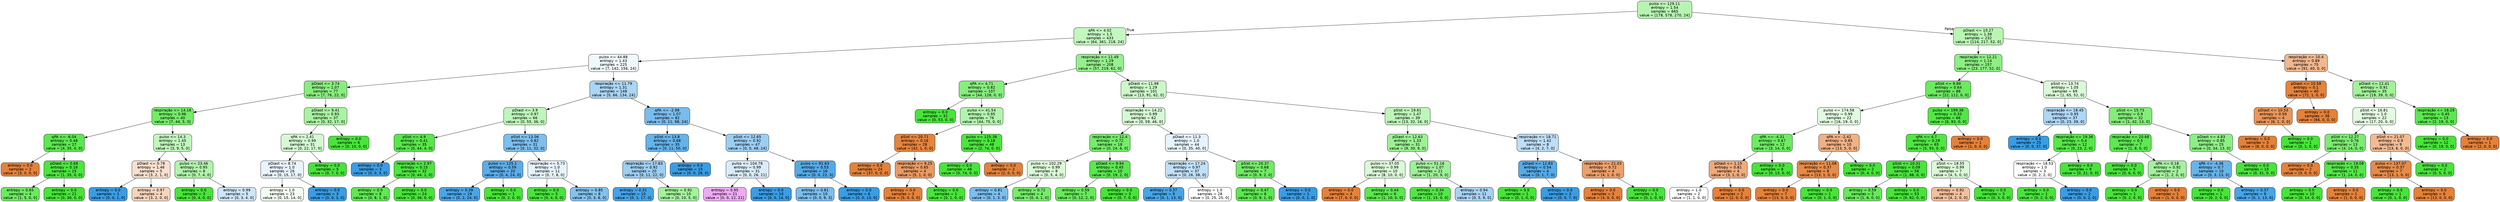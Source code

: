 digraph Tree {
node [shape=box, style="filled, rounded", color="black", fontname="helvetica"] ;
edge [fontname="helvetica"] ;
0 [label="pulso <= 129.11\nentropy = 1.54\nsamples = 665\nvalue = [178, 578, 270, 24]", fillcolor="#b6f5b1"] ;
1 [label="qPA <= 4.02\nentropy = 1.5\nsamples = 433\nvalue = [64, 361, 218, 24]", fillcolor="#c4f7c0"] ;
0 -> 1 [labeldistance=2.5, labelangle=45, headlabel="True"] ;
2 [label="pulso <= 44.88\nentropy = 1.43\nsamples = 225\nvalue = [7, 142, 156, 24]", fillcolor="#f0f8fd"] ;
1 -> 2 ;
3 [label="pDiast <= 3.74\nentropy = 1.07\nsamples = 77\nvalue = [7, 76, 22, 0]", fillcolor="#87ee7e"] ;
2 -> 3 ;
4 [label="respiração <= 14.16\nentropy = 0.96\nsamples = 40\nvalue = [7, 44, 5, 0]", fillcolor="#74eb69"] ;
3 -> 4 ;
5 [label="qPA <= -6.04\nentropy = 0.48\nsamples = 27\nvalue = [4, 35, 0, 0]", fillcolor="#5ce850"] ;
4 -> 5 ;
6 [label="entropy = 0.0\nsamples = 2\nvalue = [3, 0, 0, 0]", fillcolor="#e58139"] ;
5 -> 6 ;
7 [label="pDiast <= 0.68\nentropy = 0.18\nsamples = 25\nvalue = [1, 35, 0, 0]", fillcolor="#4ce63f"] ;
5 -> 7 ;
8 [label="entropy = 0.65\nsamples = 4\nvalue = [1, 5, 0, 0]", fillcolor="#6cea61"] ;
7 -> 8 ;
9 [label="entropy = 0.0\nsamples = 21\nvalue = [0, 30, 0, 0]", fillcolor="#47e539"] ;
7 -> 9 ;
10 [label="pulso <= 14.3\nentropy = 1.45\nsamples = 13\nvalue = [3, 9, 5, 0]", fillcolor="#c2f6bd"] ;
4 -> 10 ;
11 [label="pDiast <= 0.78\nentropy = 1.46\nsamples = 5\nvalue = [3, 2, 1, 0]", fillcolor="#f8e0ce"] ;
10 -> 11 ;
12 [label="entropy = 0.0\nsamples = 1\nvalue = [0, 0, 1, 0]", fillcolor="#399de5"] ;
11 -> 12 ;
13 [label="entropy = 0.97\nsamples = 4\nvalue = [3, 2, 0, 0]", fillcolor="#f6d5bd"] ;
11 -> 13 ;
14 [label="pulso <= 23.46\nentropy = 0.95\nsamples = 8\nvalue = [0, 7, 4, 0]", fillcolor="#b0f4aa"] ;
10 -> 14 ;
15 [label="entropy = 0.0\nsamples = 3\nvalue = [0, 4, 0, 0]", fillcolor="#47e539"] ;
14 -> 15 ;
16 [label="entropy = 0.99\nsamples = 5\nvalue = [0, 3, 4, 0]", fillcolor="#cee6f8"] ;
14 -> 16 ;
17 [label="pDiast <= 9.41\nentropy = 0.93\nsamples = 37\nvalue = [0, 32, 17, 0]", fillcolor="#a9f3a2"] ;
3 -> 17 ;
18 [label="qPA <= 2.41\nentropy = 0.99\nsamples = 31\nvalue = [0, 22, 17, 0]", fillcolor="#d5f9d2"] ;
17 -> 18 ;
19 [label="pDiast <= 8.74\nentropy = 1.0\nsamples = 26\nvalue = [0, 15, 17, 0]", fillcolor="#e8f3fc"] ;
18 -> 19 ;
20 [label="entropy = 1.0\nsamples = 23\nvalue = [0, 15, 14, 0]", fillcolor="#f3fdf2"] ;
19 -> 20 ;
21 [label="entropy = 0.0\nsamples = 3\nvalue = [0, 0, 3, 0]", fillcolor="#399de5"] ;
19 -> 21 ;
22 [label="entropy = 0.0\nsamples = 5\nvalue = [0, 7, 0, 0]", fillcolor="#47e539"] ;
18 -> 22 ;
23 [label="entropy = 0.0\nsamples = 6\nvalue = [0, 10, 0, 0]", fillcolor="#47e539"] ;
17 -> 23 ;
24 [label="respiração <= 11.79\nentropy = 1.31\nsamples = 148\nvalue = [0, 66, 134, 24]", fillcolor="#aad5f4"] ;
2 -> 24 ;
25 [label="pDiast <= 3.9\nentropy = 0.97\nsamples = 66\nvalue = [0, 55, 36, 0]", fillcolor="#bff6bb"] ;
24 -> 25 ;
26 [label="pSist <= 4.9\nentropy = 0.41\nsamples = 35\nvalue = [0, 44, 4, 0]", fillcolor="#58e74b"] ;
25 -> 26 ;
27 [label="entropy = 0.0\nsamples = 3\nvalue = [0, 0, 3, 0]", fillcolor="#399de5"] ;
26 -> 27 ;
28 [label="respiração <= 2.97\nentropy = 0.15\nsamples = 32\nvalue = [0, 44, 1, 0]", fillcolor="#4be63d"] ;
26 -> 28 ;
29 [label="entropy = 0.5\nsamples = 8\nvalue = [0, 8, 1, 0]", fillcolor="#5ee852"] ;
28 -> 29 ;
30 [label="entropy = 0.0\nsamples = 24\nvalue = [0, 36, 0, 0]", fillcolor="#47e539"] ;
28 -> 30 ;
31 [label="pSist <= 13.06\nentropy = 0.82\nsamples = 31\nvalue = [0, 11, 32, 0]", fillcolor="#7dbfee"] ;
25 -> 31 ;
32 [label="pulso <= 125.1\nentropy = 0.59\nsamples = 20\nvalue = [0, 4, 24, 0]", fillcolor="#5aade9"] ;
31 -> 32 ;
33 [label="entropy = 0.39\nsamples = 19\nvalue = [0, 2, 24, 0]", fillcolor="#49a5e7"] ;
32 -> 33 ;
34 [label="entropy = 0.0\nsamples = 1\nvalue = [0, 2, 0, 0]", fillcolor="#47e539"] ;
32 -> 34 ;
35 [label="respiração <= 5.73\nentropy = 1.0\nsamples = 11\nvalue = [0, 7, 8, 0]", fillcolor="#e6f3fc"] ;
31 -> 35 ;
36 [label="entropy = 0.0\nsamples = 3\nvalue = [0, 4, 0, 0]", fillcolor="#47e539"] ;
35 -> 36 ;
37 [label="entropy = 0.85\nsamples = 8\nvalue = [0, 3, 8, 0]", fillcolor="#83c2ef"] ;
35 -> 37 ;
38 [label="qPA <= -2.98\nentropy = 1.07\nsamples = 82\nvalue = [0, 11, 98, 24]", fillcolor="#79bced"] ;
24 -> 38 ;
39 [label="pSist <= 13.8\nentropy = 0.68\nsamples = 35\nvalue = [0, 11, 50, 0]", fillcolor="#65b3eb"] ;
38 -> 39 ;
40 [label="respiração <= 17.83\nentropy = 0.92\nsamples = 20\nvalue = [0, 11, 22, 0]", fillcolor="#9ccef2"] ;
39 -> 40 ;
41 [label="entropy = 0.31\nsamples = 10\nvalue = [0, 1, 17, 0]", fillcolor="#45a3e7"] ;
40 -> 41 ;
42 [label="entropy = 0.92\nsamples = 10\nvalue = [0, 10, 5, 0]", fillcolor="#a3f29c"] ;
40 -> 42 ;
43 [label="entropy = 0.0\nsamples = 15\nvalue = [0, 0, 28, 0]", fillcolor="#399de5"] ;
39 -> 43 ;
44 [label="pSist <= 12.65\nentropy = 0.92\nsamples = 47\nvalue = [0, 0, 48, 24]", fillcolor="#9ccef2"] ;
38 -> 44 ;
45 [label="pulso <= 104.78\nentropy = 0.99\nsamples = 31\nvalue = [0, 0, 26, 21]", fillcolor="#d9ecfa"] ;
44 -> 45 ;
46 [label="entropy = 0.95\nsamples = 21\nvalue = [0, 0, 12, 21]", fillcolor="#eeaaf4"] ;
45 -> 46 ;
47 [label="entropy = 0.0\nsamples = 10\nvalue = [0, 0, 14, 0]", fillcolor="#399de5"] ;
45 -> 47 ;
48 [label="pulso <= 91.63\nentropy = 0.53\nsamples = 16\nvalue = [0, 0, 22, 3]", fillcolor="#54aae9"] ;
44 -> 48 ;
49 [label="entropy = 0.81\nsamples = 10\nvalue = [0, 0, 9, 3]", fillcolor="#7bbeee"] ;
48 -> 49 ;
50 [label="entropy = 0.0\nsamples = 6\nvalue = [0, 0, 13, 0]", fillcolor="#399de5"] ;
48 -> 50 ;
51 [label="respiração <= 11.49\nentropy = 1.29\nsamples = 208\nvalue = [57, 219, 62, 0]", fillcolor="#96f08e"] ;
1 -> 51 ;
52 [label="qPA <= 4.71\nentropy = 0.82\nsamples = 107\nvalue = [44, 128, 0, 0]", fillcolor="#86ee7d"] ;
51 -> 52 ;
53 [label="entropy = 0.0\nsamples = 31\nvalue = [0, 53, 0, 0]", fillcolor="#47e539"] ;
52 -> 53 ;
54 [label="pulso <= 41.54\nentropy = 0.95\nsamples = 76\nvalue = [44, 75, 0, 0]", fillcolor="#b3f4ad"] ;
52 -> 54 ;
55 [label="pSist <= 20.71\nentropy = 0.16\nsamples = 28\nvalue = [42, 1, 0, 0]", fillcolor="#e6843e"] ;
54 -> 55 ;
56 [label="entropy = 0.0\nsamples = 24\nvalue = [37, 0, 0, 0]", fillcolor="#e58139"] ;
55 -> 56 ;
57 [label="respiração <= 9.25\nentropy = 0.65\nsamples = 4\nvalue = [5, 1, 0, 0]", fillcolor="#ea9a61"] ;
55 -> 57 ;
58 [label="entropy = 0.0\nsamples = 3\nvalue = [5, 0, 0, 0]", fillcolor="#e58139"] ;
57 -> 58 ;
59 [label="entropy = 0.0\nsamples = 1\nvalue = [0, 1, 0, 0]", fillcolor="#47e539"] ;
57 -> 59 ;
60 [label="pulso <= 125.38\nentropy = 0.18\nsamples = 48\nvalue = [2, 74, 0, 0]", fillcolor="#4ce63e"] ;
54 -> 60 ;
61 [label="entropy = 0.0\nsamples = 46\nvalue = [0, 74, 0, 0]", fillcolor="#47e539"] ;
60 -> 61 ;
62 [label="entropy = 0.0\nsamples = 2\nvalue = [2, 0, 0, 0]", fillcolor="#e58139"] ;
60 -> 62 ;
63 [label="pDiast <= 11.98\nentropy = 1.29\nsamples = 101\nvalue = [13, 91, 62, 0]", fillcolor="#ccf8c8"] ;
51 -> 63 ;
64 [label="respiração <= 14.22\nentropy = 0.99\nsamples = 62\nvalue = [0, 59, 46, 0]", fillcolor="#d6f9d3"] ;
63 -> 64 ;
65 [label="respiração <= 12.4\nentropy = 0.72\nsamples = 18\nvalue = [0, 24, 6, 0]", fillcolor="#75ec6a"] ;
64 -> 65 ;
66 [label="pulso <= 102.29\nentropy = 0.99\nsamples = 8\nvalue = [0, 5, 4, 0]", fillcolor="#dafad7"] ;
65 -> 66 ;
67 [label="entropy = 0.81\nsamples = 4\nvalue = [0, 1, 3, 0]", fillcolor="#7bbeee"] ;
66 -> 67 ;
68 [label="entropy = 0.72\nsamples = 4\nvalue = [0, 4, 1, 0]", fillcolor="#75ec6a"] ;
66 -> 68 ;
69 [label="pDiast <= 9.94\nentropy = 0.45\nsamples = 10\nvalue = [0, 19, 2, 0]", fillcolor="#5ae84e"] ;
65 -> 69 ;
70 [label="entropy = 0.59\nsamples = 7\nvalue = [0, 12, 2, 0]", fillcolor="#66e95a"] ;
69 -> 70 ;
71 [label="entropy = 0.0\nsamples = 3\nvalue = [0, 7, 0, 0]", fillcolor="#47e539"] ;
69 -> 71 ;
72 [label="pDiast <= 11.3\nentropy = 1.0\nsamples = 44\nvalue = [0, 35, 40, 0]", fillcolor="#e6f3fc"] ;
64 -> 72 ;
73 [label="respiração <= 17.24\nentropy = 0.97\nsamples = 37\nvalue = [0, 26, 38, 0]", fillcolor="#c0e0f7"] ;
72 -> 73 ;
74 [label="entropy = 0.37\nsamples = 9\nvalue = [0, 1, 13, 0]", fillcolor="#48a5e7"] ;
73 -> 74 ;
75 [label="entropy = 1.0\nsamples = 28\nvalue = [0, 25, 25, 0]", fillcolor="#ffffff"] ;
73 -> 75 ;
76 [label="pSist <= 20.37\nentropy = 0.68\nsamples = 7\nvalue = [0, 9, 2, 0]", fillcolor="#70eb65"] ;
72 -> 76 ;
77 [label="entropy = 0.47\nsamples = 6\nvalue = [0, 9, 1, 0]", fillcolor="#5be84f"] ;
76 -> 77 ;
78 [label="entropy = 0.0\nsamples = 1\nvalue = [0, 0, 1, 0]", fillcolor="#399de5"] ;
76 -> 78 ;
79 [label="pSist <= 19.61\nentropy = 1.47\nsamples = 39\nvalue = [13, 32, 16, 0]", fillcolor="#bef6b9"] ;
63 -> 79 ;
80 [label="pDiast <= 12.63\nentropy = 1.33\nsamples = 31\nvalue = [9, 30, 9, 0]", fillcolor="#9cf194"] ;
79 -> 80 ;
81 [label="pulso <= 37.05\nentropy = 0.99\nsamples = 10\nvalue = [8, 10, 0, 0]", fillcolor="#dafad7"] ;
80 -> 81 ;
82 [label="entropy = 0.0\nsamples = 4\nvalue = [7, 0, 0, 0]", fillcolor="#e58139"] ;
81 -> 82 ;
83 [label="entropy = 0.44\nsamples = 6\nvalue = [1, 10, 0, 0]", fillcolor="#59e84d"] ;
81 -> 83 ;
84 [label="pulso <= 51.16\nentropy = 1.07\nsamples = 21\nvalue = [1, 20, 9, 0]", fillcolor="#9ff197"] ;
80 -> 84 ;
85 [label="entropy = 0.34\nsamples = 10\nvalue = [1, 15, 0, 0]", fillcolor="#53e746"] ;
84 -> 85 ;
86 [label="entropy = 0.94\nsamples = 11\nvalue = [0, 5, 9, 0]", fillcolor="#a7d3f3"] ;
84 -> 86 ;
87 [label="respiração <= 18.71\nentropy = 1.42\nsamples = 8\nvalue = [4, 2, 7, 0]", fillcolor="#bddef6"] ;
79 -> 87 ;
88 [label="pDiast <= 12.83\nentropy = 0.54\nsamples = 4\nvalue = [0, 1, 7, 0]", fillcolor="#55abe9"] ;
87 -> 88 ;
89 [label="entropy = 0.0\nsamples = 1\nvalue = [0, 1, 0, 0]", fillcolor="#47e539"] ;
88 -> 89 ;
90 [label="entropy = 0.0\nsamples = 3\nvalue = [0, 0, 7, 0]", fillcolor="#399de5"] ;
88 -> 90 ;
91 [label="respiração <= 21.03\nentropy = 0.72\nsamples = 4\nvalue = [4, 1, 0, 0]", fillcolor="#eca06a"] ;
87 -> 91 ;
92 [label="entropy = 0.0\nsamples = 3\nvalue = [4, 0, 0, 0]", fillcolor="#e58139"] ;
91 -> 92 ;
93 [label="entropy = 0.0\nsamples = 1\nvalue = [0, 1, 0, 0]", fillcolor="#47e539"] ;
91 -> 93 ;
94 [label="pDiast <= 10.27\nentropy = 1.38\nsamples = 232\nvalue = [114, 217, 52, 0]", fillcolor="#b9f5b3"] ;
0 -> 94 [labeldistance=2.5, labelangle=-45, headlabel="False"] ;
95 [label="respiração <= 12.21\nentropy = 1.14\nsamples = 157\nvalue = [23, 177, 52, 0]", fillcolor="#8cef83"] ;
94 -> 95 ;
96 [label="pSist <= 9.89\nentropy = 0.64\nsamples = 88\nvalue = [22, 112, 0, 0]", fillcolor="#6bea60"] ;
95 -> 96 ;
97 [label="pulso <= 174.58\nentropy = 0.99\nsamples = 22\nvalue = [16, 19, 0, 0]", fillcolor="#e2fbe0"] ;
96 -> 97 ;
98 [label="qPA <= -4.31\nentropy = 0.67\nsamples = 12\nvalue = [3, 14, 0, 0]", fillcolor="#6eeb63"] ;
97 -> 98 ;
99 [label="pDiast <= 1.15\nentropy = 0.81\nsamples = 4\nvalue = [3, 1, 0, 0]", fillcolor="#eeab7b"] ;
98 -> 99 ;
100 [label="entropy = 1.0\nsamples = 2\nvalue = [1, 1, 0, 0]", fillcolor="#ffffff"] ;
99 -> 100 ;
101 [label="entropy = 0.0\nsamples = 2\nvalue = [2, 0, 0, 0]", fillcolor="#e58139"] ;
99 -> 101 ;
102 [label="entropy = 0.0\nsamples = 8\nvalue = [0, 13, 0, 0]", fillcolor="#47e539"] ;
98 -> 102 ;
103 [label="qPA <= -2.42\nentropy = 0.85\nsamples = 10\nvalue = [13, 5, 0, 0]", fillcolor="#efb185"] ;
97 -> 103 ;
104 [label="respiração <= 11.08\nentropy = 0.37\nsamples = 8\nvalue = [13, 1, 0, 0]", fillcolor="#e78b48"] ;
103 -> 104 ;
105 [label="entropy = 0.0\nsamples = 7\nvalue = [13, 0, 0, 0]", fillcolor="#e58139"] ;
104 -> 105 ;
106 [label="entropy = 0.0\nsamples = 1\nvalue = [0, 1, 0, 0]", fillcolor="#47e539"] ;
104 -> 106 ;
107 [label="entropy = 0.0\nsamples = 2\nvalue = [0, 4, 0, 0]", fillcolor="#47e539"] ;
103 -> 107 ;
108 [label="pulso <= 199.38\nentropy = 0.33\nsamples = 66\nvalue = [6, 93, 0, 0]", fillcolor="#53e746"] ;
96 -> 108 ;
109 [label="qPA <= 4.7\nentropy = 0.29\nsamples = 65\nvalue = [5, 93, 0, 0]", fillcolor="#51e644"] ;
108 -> 109 ;
110 [label="pSist <= 10.31\nentropy = 0.09\nsamples = 58\nvalue = [1, 88, 0, 0]", fillcolor="#49e53b"] ;
109 -> 110 ;
111 [label="entropy = 0.59\nsamples = 5\nvalue = [1, 6, 0, 0]", fillcolor="#66e95a"] ;
110 -> 111 ;
112 [label="entropy = 0.0\nsamples = 53\nvalue = [0, 82, 0, 0]", fillcolor="#47e539"] ;
110 -> 112 ;
113 [label="pSist <= 18.55\nentropy = 0.99\nsamples = 7\nvalue = [4, 5, 0, 0]", fillcolor="#dafad7"] ;
109 -> 113 ;
114 [label="entropy = 0.92\nsamples = 4\nvalue = [4, 2, 0, 0]", fillcolor="#f2c09c"] ;
113 -> 114 ;
115 [label="entropy = 0.0\nsamples = 3\nvalue = [0, 3, 0, 0]", fillcolor="#47e539"] ;
113 -> 115 ;
116 [label="entropy = 0.0\nsamples = 1\nvalue = [1, 0, 0, 0]", fillcolor="#e58139"] ;
108 -> 116 ;
117 [label="pSist <= 13.74\nentropy = 1.05\nsamples = 69\nvalue = [1, 65, 52, 0]", fillcolor="#dbfad8"] ;
95 -> 117 ;
118 [label="respiração <= 18.45\nentropy = 0.95\nsamples = 37\nvalue = [0, 23, 39, 0]", fillcolor="#aed7f4"] ;
117 -> 118 ;
119 [label="entropy = 0.0\nsamples = 25\nvalue = [0, 0, 37, 0]", fillcolor="#399de5"] ;
118 -> 119 ;
120 [label="respiração <= 19.36\nentropy = 0.4\nsamples = 12\nvalue = [0, 23, 2, 0]", fillcolor="#57e74a"] ;
118 -> 120 ;
121 [label="respiração <= 18.53\nentropy = 1.0\nsamples = 3\nvalue = [0, 2, 2, 0]", fillcolor="#ffffff"] ;
120 -> 121 ;
122 [label="entropy = 0.0\nsamples = 1\nvalue = [0, 2, 0, 0]", fillcolor="#47e539"] ;
121 -> 122 ;
123 [label="entropy = 0.0\nsamples = 2\nvalue = [0, 0, 2, 0]", fillcolor="#399de5"] ;
121 -> 123 ;
124 [label="entropy = 0.0\nsamples = 9\nvalue = [0, 21, 0, 0]", fillcolor="#47e539"] ;
120 -> 124 ;
125 [label="pSist <= 15.73\nentropy = 0.9\nsamples = 32\nvalue = [1, 42, 13, 0]", fillcolor="#83ed79"] ;
117 -> 125 ;
126 [label="respiração <= 20.68\nentropy = 0.5\nsamples = 7\nvalue = [1, 8, 0, 0]", fillcolor="#5ee852"] ;
125 -> 126 ;
127 [label="entropy = 0.0\nsamples = 5\nvalue = [0, 6, 0, 0]", fillcolor="#47e539"] ;
126 -> 127 ;
128 [label="qPA <= 0.18\nentropy = 0.92\nsamples = 2\nvalue = [1, 2, 0, 0]", fillcolor="#a3f29c"] ;
126 -> 128 ;
129 [label="entropy = 0.0\nsamples = 1\nvalue = [0, 2, 0, 0]", fillcolor="#47e539"] ;
128 -> 129 ;
130 [label="entropy = 0.0\nsamples = 1\nvalue = [1, 0, 0, 0]", fillcolor="#e58139"] ;
128 -> 130 ;
131 [label="pDiast <= 4.83\nentropy = 0.85\nsamples = 25\nvalue = [0, 34, 13, 0]", fillcolor="#8def85"] ;
125 -> 131 ;
132 [label="qPA <= -4.36\nentropy = 0.7\nsamples = 10\nvalue = [0, 3, 13, 0]", fillcolor="#67b4eb"] ;
131 -> 132 ;
133 [label="entropy = 0.0\nsamples = 1\nvalue = [0, 2, 0, 0]", fillcolor="#47e539"] ;
132 -> 133 ;
134 [label="entropy = 0.37\nsamples = 9\nvalue = [0, 1, 13, 0]", fillcolor="#48a5e7"] ;
132 -> 134 ;
135 [label="entropy = 0.0\nsamples = 15\nvalue = [0, 31, 0, 0]", fillcolor="#47e539"] ;
131 -> 135 ;
136 [label="respiração <= 10.4\nentropy = 0.89\nsamples = 75\nvalue = [91, 40, 0, 0]", fillcolor="#f0b890"] ;
94 -> 136 ;
137 [label="pDiast <= 10.58\nentropy = 0.1\nsamples = 40\nvalue = [72, 1, 0, 0]", fillcolor="#e5833c"] ;
136 -> 137 ;
138 [label="pDiast <= 10.53\nentropy = 0.59\nsamples = 4\nvalue = [6, 1, 0, 0]", fillcolor="#e9965a"] ;
137 -> 138 ;
139 [label="entropy = 0.0\nsamples = 3\nvalue = [6, 0, 0, 0]", fillcolor="#e58139"] ;
138 -> 139 ;
140 [label="entropy = 0.0\nsamples = 1\nvalue = [0, 1, 0, 0]", fillcolor="#47e539"] ;
138 -> 140 ;
141 [label="entropy = 0.0\nsamples = 36\nvalue = [66, 0, 0, 0]", fillcolor="#e58139"] ;
137 -> 141 ;
142 [label="pDiast <= 12.41\nentropy = 0.91\nsamples = 35\nvalue = [19, 39, 0, 0]", fillcolor="#a1f299"] ;
136 -> 142 ;
143 [label="pSist <= 16.81\nentropy = 1.0\nsamples = 22\nvalue = [17, 20, 0, 0]", fillcolor="#e3fbe1"] ;
142 -> 143 ;
144 [label="pSist <= 12.27\nentropy = 0.76\nsamples = 13\nvalue = [4, 14, 0, 0]", fillcolor="#7cec72"] ;
143 -> 144 ;
145 [label="entropy = 0.0\nsamples = 2\nvalue = [3, 0, 0, 0]", fillcolor="#e58139"] ;
144 -> 145 ;
146 [label="respiração <= 19.08\nentropy = 0.35\nsamples = 11\nvalue = [1, 14, 0, 0]", fillcolor="#54e747"] ;
144 -> 146 ;
147 [label="entropy = 0.0\nsamples = 10\nvalue = [0, 14, 0, 0]", fillcolor="#47e539"] ;
146 -> 147 ;
148 [label="entropy = 0.0\nsamples = 1\nvalue = [1, 0, 0, 0]", fillcolor="#e58139"] ;
146 -> 148 ;
149 [label="pSist <= 21.07\nentropy = 0.9\nsamples = 9\nvalue = [13, 6, 0, 0]", fillcolor="#f1bb94"] ;
143 -> 149 ;
150 [label="pulso <= 137.07\nentropy = 0.37\nsamples = 7\nvalue = [13, 1, 0, 0]", fillcolor="#e78b48"] ;
149 -> 150 ;
151 [label="entropy = 0.0\nsamples = 1\nvalue = [0, 1, 0, 0]", fillcolor="#47e539"] ;
150 -> 151 ;
152 [label="entropy = 0.0\nsamples = 6\nvalue = [13, 0, 0, 0]", fillcolor="#e58139"] ;
150 -> 152 ;
153 [label="entropy = 0.0\nsamples = 2\nvalue = [0, 5, 0, 0]", fillcolor="#47e539"] ;
149 -> 153 ;
154 [label="respiração <= 18.29\nentropy = 0.45\nsamples = 13\nvalue = [2, 19, 0, 0]", fillcolor="#5ae84e"] ;
142 -> 154 ;
155 [label="entropy = 0.0\nsamples = 12\nvalue = [0, 19, 0, 0]", fillcolor="#47e539"] ;
154 -> 155 ;
156 [label="entropy = 0.0\nsamples = 1\nvalue = [2, 0, 0, 0]", fillcolor="#e58139"] ;
154 -> 156 ;
}